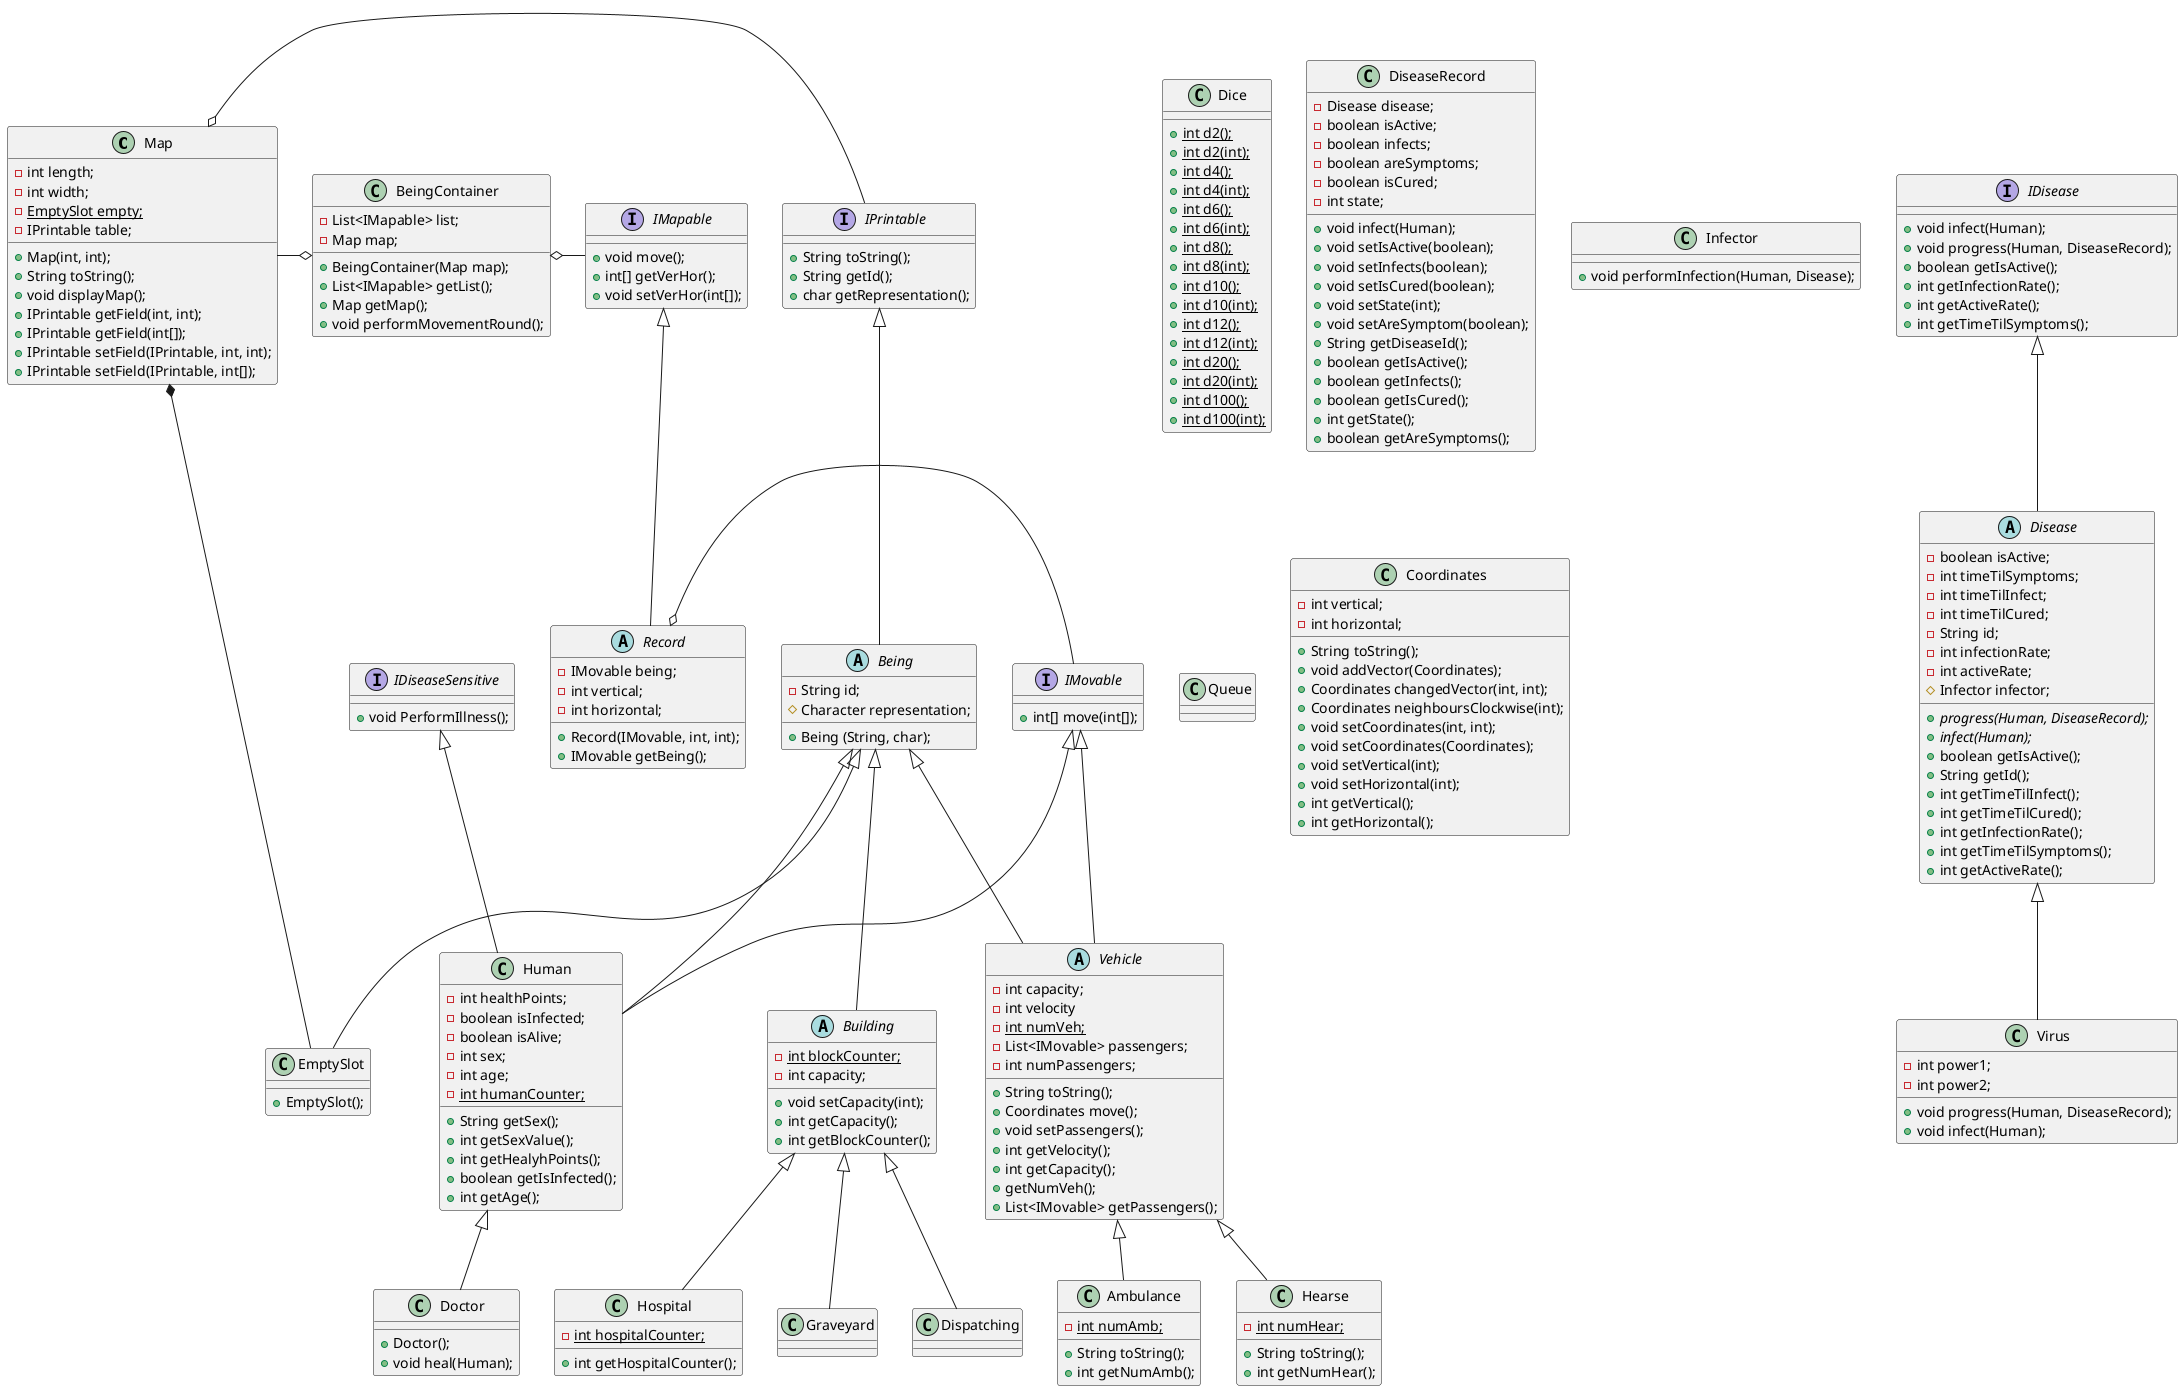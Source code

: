 @startuml

class Map
{
- int length;
- int width;
- {static} EmptySlot empty;
- IPrintable table;
+ Map(int, int);
+ String toString();
+ void displayMap();
+ IPrintable getField(int, int);
+ IPrintable getField(int[]);
+ IPrintable setField(IPrintable, int, int);
+ IPrintable setField(IPrintable, int[]);
}

interface IPrintable
{
+ String toString();
+ String getId();
+ char getRepresentation();
}

abstract class Being
{
- String id;
# Character representation;
+ Being (String, char);
}

abstract class Record
{
- IMovable being;
- int vertical;
- int horizontal;
+ Record(IMovable, int, int);
+ IMovable getBeing();
}

interface IMapable
{
+ void move();
+ int[] getVerHor();
+ void setVerHor(int[]);
}

class BeingContainer
{
- List<IMapable> list;
- Map map;
+ BeingContainer(Map map);
+ List<IMapable> getList();
+ Map getMap();
+ void performMovementRound();
}

class EmptySlot
{
+ EmptySlot();
}

interface IDiseaseSensitive
{
+ void PerformIllness();
}

interface IMovable
{
+ int[] move(int[]);
}

class Human
{
- int healthPoints;
- boolean isInfected;
- boolean isAlive;
- int sex;
-  int age;
- {static} int humanCounter;
+ String getSex();
+ int getSexValue();
+ int getHealyhPoints();
+ boolean getIsInfected();
+ int getAge();
}

class Dice
{
+ {static} int d2();
+ {static} int d2(int);
+ {static} int d4();
+ {static} int d4(int);
+ {static} int d6();
+ {static} int d6(int);
+ {static} int d8();
+ {static} int d8(int);
+ {static} int d10();
+ {static} int d10(int);
+ {static} int d12();
+ {static} int d12(int);
+ {static} int d20();
+ {static} int d20(int);
+ {static} int d100();
+ {static} int d100(int);
}

class Doctor
{
+ Doctor();
+ void heal(Human);
}

abstract class Vehicle
{
- int capacity;
- int velocity
- {static} int numVeh;
- List<IMovable> passengers;
- int numPassengers;
+ String toString();
+ Coordinates move();
+ void setPassengers();
+ int getVelocity();
+ int getCapacity();
+ getNumVeh();
+ List<IMovable> getPassengers();
}

abstract class Building
{
    - {static} int blockCounter;
    - int capacity;
    + void setCapacity(int);
    + int getCapacity();
    + int getBlockCounter();
}

class Ambulance
{
    - {static} int numAmb;
    + String toString();
    + int getNumAmb();
}

class Hearse 
{
    - {static} int numHear;
    + String toString();
    + int getNumHear();
}

class Hospital
{
    - {static} int hospitalCounter;
    + int getHospitalCounter();

}

class Graveyard
{

}

class Dispatching
{

}

abstract class Disease 
{
    - boolean isActive;
    - int timeTilSymptoms;
    - int timeTilInfect;
    - int timeTilCured;
    - String id;
    - int infectionRate;
    - int activeRate;
    # Infector infector;
    + {abstract} progress(Human, DiseaseRecord);
    + {abstract} infect(Human);
    + boolean getIsActive();
    + String getId();
    + int getTimeTilInfect();
    + int getTimeTilCured();
    + int getInfectionRate();
    + int getTimeTilSymptoms();
    + int getActiveRate();
}

class DiseaseRecord 
{
    - Disease disease;
    - boolean isActive;
    - boolean infects;
    - boolean areSymptoms;
    - boolean isCured;
    - int state;
    + void infect(Human);
    + void setIsActive(boolean);
    + void setInfects(boolean);
    + void setIsCured(boolean);
    + void setState(int);
    + void setAreSymptom(boolean);
    + String getDiseaseId();
    + boolean getIsActive();
    + boolean getInfects();
    + boolean getIsCured();
    + int getState();
    + boolean getAreSymptoms(); 
}

interface IDisease 
{
    + void infect(Human);
    + void progress(Human, DiseaseRecord);
    + boolean getIsActive();
    + int getInfectionRate();
    + int getActiveRate();
    + int getTimeTilSymptoms();
}

class Infector 
{
    + void performInfection(Human, Disease);
}

class Virus
{
    - int power1;
    - int power2;
    + void progress(Human, DiseaseRecord);
    +void infect(Human);
}

class Queue 
{

}

class Coordinates 
{
    - int vertical;
    - int horizontal;
    + String toString();
    + void addVector(Coordinates);
    + Coordinates changedVector(int, int);
    + Coordinates neighboursClockwise(int);
    + void setCoordinates(int, int);
    + void setCoordinates(Coordinates);
    + void setVertical(int);
    + void setHorizontal(int);
    + int getVertical();
    + int getHorizontal();
}

Map o- IPrintable
IPrintable <|-- Being
Being <|-- EmptySlot
IMapable <|-- Record
BeingContainer o- IMapable
Being <|-- Human
IMovable <|-- Human
IDiseaseSensitive <|-- Human
IMovable -o Record
Map *- EmptySlot
Map -o BeingContainer
Human <|-- Doctor
Being <|-- Vehicle
IMovable <|-- Vehicle
Vehicle <|-- Ambulance
Vehicle <|-- Hearse
Being <|-- Building
Building <|-- Hospital
Building <|-- Graveyard
Building <|-- Dispatching
IDisease <|-- Disease
Disease <|-- Virus
@enduml